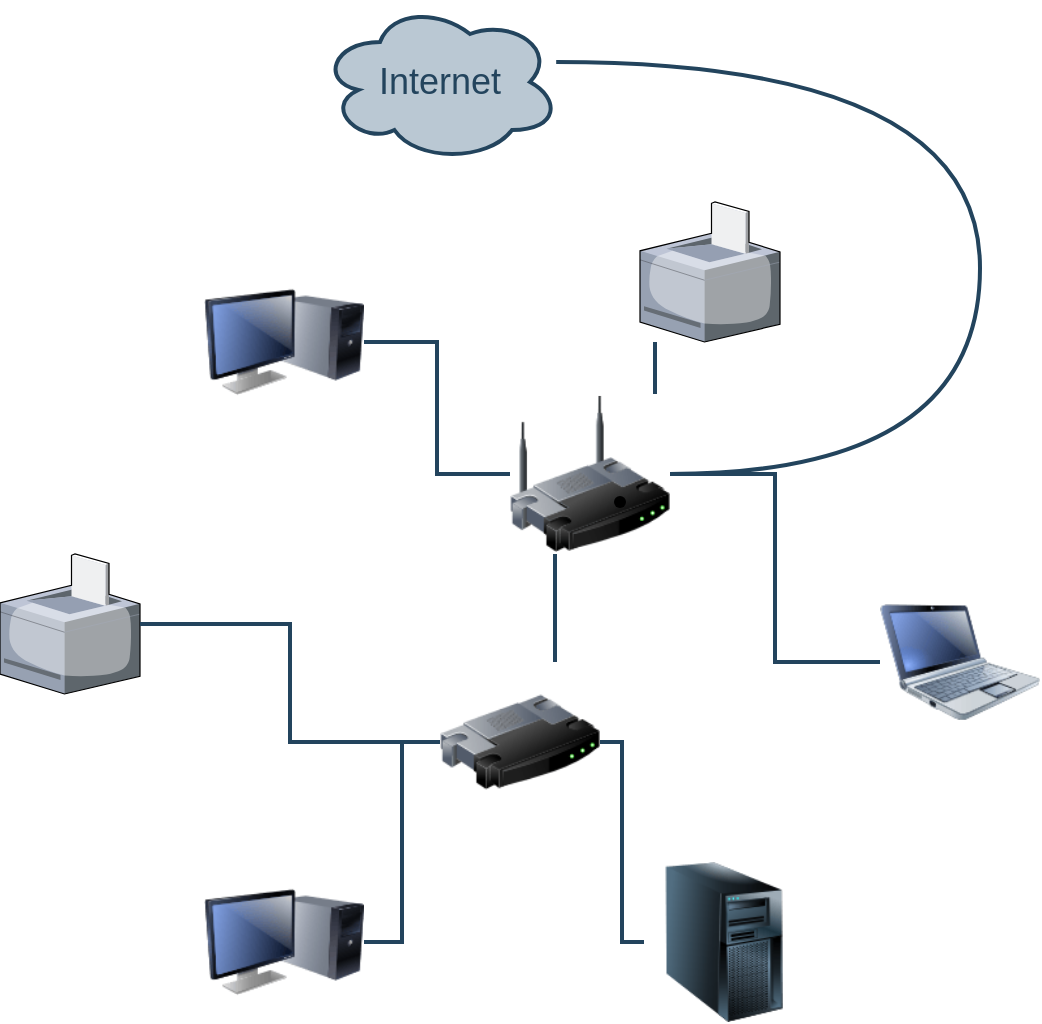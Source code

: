 <mxfile version="17.2.1" type="github">
  <diagram id="a45cf8ec-cd66-6f27-3ac3-be6e809c9e4a" name="Page-1">
    <mxGraphModel dx="670" dy="1961" grid="1" gridSize="10" guides="1" tooltips="1" connect="1" arrows="1" fold="1" page="1" pageScale="1" pageWidth="827" pageHeight="1169" background="none" math="0" shadow="0">
      <root>
        <mxCell id="0" />
        <mxCell id="1" parent="0" />
        <mxCell id="19" value="Internet" style="ellipse;shape=cloud;whiteSpace=wrap;html=1;shadow=0;strokeColor=#23445D;fillColor=#BAC8D3;gradientColor=none;fontSize=18;fontColor=#23445D;gradientDirection=north;fontStyle=0;strokeWidth=2;" parent="1" vertex="1">
          <mxGeometry x="1260" y="-690" width="120" height="80" as="geometry" />
        </mxCell>
        <mxCell id="42" value="" style="image;html=1;image=img/lib/clip_art/computers/Server_Tower_128x128.png;shadow=0;strokeColor=#000000;fillColor=#FFFFFF;gradientColor=none;fontSize=18;fontColor=#F08705;fontStyle=0" parent="1" vertex="1">
          <mxGeometry x="1422" y="-260" width="80" height="80" as="geometry" />
        </mxCell>
        <mxCell id="51" value="" style="image;html=1;image=img/lib/clip_art/networking/Router_128x128.png;shadow=0;strokeColor=#000000;fillColor=#FFFFFF;gradientColor=none;fontSize=18;fontColor=#F08705;fontStyle=0" parent="1" vertex="1">
          <mxGeometry x="1320" y="-360" width="80" height="80" as="geometry" />
        </mxCell>
        <mxCell id="54" value="" style="image;html=1;image=img/lib/clip_art/computers/Monitor_Tower_128x128.png;shadow=0;strokeColor=#000000;fillColor=#FFFFFF;gradientColor=none;fontSize=18;fontColor=#F08705;fontStyle=0" parent="1" vertex="1">
          <mxGeometry x="1202" y="-260" width="80" height="80" as="geometry" />
        </mxCell>
        <mxCell id="57" value="" style="image;html=1;image=img/lib/clip_art/networking/Wireless_Router_128x128.png;shadow=0;strokeColor=#000000;fillColor=#FFFFFF;gradientColor=none;fontSize=18;fontColor=#F08705;fontStyle=0" parent="1" vertex="1">
          <mxGeometry x="1355" y="-494" width="80" height="80" as="geometry" />
        </mxCell>
        <mxCell id="59" value="" style="image;html=1;image=img/lib/clip_art/computers/Netbook_128x128.png;shadow=0;strokeColor=#000000;fillColor=#FFFFFF;gradientColor=none;fontSize=18;fontColor=#F08705;fontStyle=0" parent="1" vertex="1">
          <mxGeometry x="1540" y="-400" width="80" height="80" as="geometry" />
        </mxCell>
        <mxCell id="124" style="edgeStyle=orthogonalEdgeStyle;rounded=0;html=1;startArrow=none;startFill=0;endArrow=none;endFill=0;fontSize=18;fontColor=#F08705;strokeColor=#23445D;strokeWidth=2;curved=1;fontStyle=0;exitX=1;exitY=0.5;exitDx=0;exitDy=0;" parent="1" source="57" target="19" edge="1">
          <mxGeometry relative="1" as="geometry">
            <Array as="points">
              <mxPoint x="1590" y="-454" />
              <mxPoint x="1590" y="-660" />
            </Array>
          </mxGeometry>
        </mxCell>
        <mxCell id="144" value="" style="edgeStyle=elbowEdgeStyle;strokeWidth=2;rounded=0;endArrow=none;startArrow=none;startSize=10;endSize=10;dashed=0;html=1;strokeColor=#23445D;fontSize=18;fontColor=#F08705;startFill=0;endFill=0;fontStyle=0;entryX=0;entryY=0.5;entryDx=0;entryDy=0;" parent="1" source="54" target="51" edge="1">
          <mxGeometry relative="1" as="geometry">
            <mxPoint x="1170.462" y="-414.0" as="sourcePoint" />
            <mxPoint x="1169.957" y="-384" as="targetPoint" />
          </mxGeometry>
        </mxCell>
        <mxCell id="146" value="" style="edgeStyle=elbowEdgeStyle;strokeWidth=2;rounded=0;endArrow=none;startArrow=none;startSize=10;endSize=10;dashed=0;html=1;strokeColor=#23445D;fontSize=18;fontColor=#F08705;startFill=0;endFill=0;fontStyle=0" parent="1" source="57" target="h5x_r5c2FKlsVPFF2vuQ-172" edge="1">
          <mxGeometry relative="1" as="geometry">
            <mxPoint x="1189.628" y="-393.802" as="sourcePoint" />
            <mxPoint x="1395.174" y="-384" as="targetPoint" />
          </mxGeometry>
        </mxCell>
        <mxCell id="h5x_r5c2FKlsVPFF2vuQ-172" value="" style="image;html=1;image=img/lib/clip_art/computers/Monitor_Tower_128x128.png;shadow=0;strokeColor=#000000;fillColor=#FFFFFF;gradientColor=none;fontSize=18;fontColor=#F08705;fontStyle=0" vertex="1" parent="1">
          <mxGeometry x="1202" y="-560" width="80" height="80" as="geometry" />
        </mxCell>
        <mxCell id="h5x_r5c2FKlsVPFF2vuQ-178" value="" style="edgeStyle=elbowEdgeStyle;strokeWidth=2;rounded=0;endArrow=none;startArrow=none;startSize=10;endSize=10;dashed=0;html=1;strokeColor=#23445D;fontSize=18;fontColor=#F08705;startFill=0;endFill=0;fontStyle=0" edge="1" parent="1" source="57" target="51">
          <mxGeometry relative="1" as="geometry">
            <mxPoint x="1179.957" y="-404" as="sourcePoint" />
            <mxPoint x="1179.957" y="-374" as="targetPoint" />
          </mxGeometry>
        </mxCell>
        <mxCell id="h5x_r5c2FKlsVPFF2vuQ-179" value="" style="edgeStyle=elbowEdgeStyle;strokeWidth=2;rounded=0;endArrow=none;startArrow=none;startSize=10;endSize=10;dashed=0;html=1;strokeColor=#23445D;fontSize=18;fontColor=#F08705;startFill=0;endFill=0;fontStyle=0;" edge="1" parent="1" source="42" target="51">
          <mxGeometry relative="1" as="geometry">
            <mxPoint x="1292" y="-200" as="sourcePoint" />
            <mxPoint x="1330" y="-310" as="targetPoint" />
          </mxGeometry>
        </mxCell>
        <mxCell id="h5x_r5c2FKlsVPFF2vuQ-180" value="" style="shape=waypoint;sketch=0;size=6;pointerEvents=1;points=[];fillColor=#FFFFFF;resizable=0;rotatable=0;perimeter=centerPerimeter;snapToPoint=1;fontSize=18;verticalAlign=top;strokeColor=#000000;fontColor=#F08705;labelBackgroundColor=default;shadow=0;gradientColor=none;fontStyle=0;" vertex="1" parent="1">
          <mxGeometry x="1390" y="-460" width="40" height="40" as="geometry" />
        </mxCell>
        <mxCell id="h5x_r5c2FKlsVPFF2vuQ-182" value="" style="edgeStyle=elbowEdgeStyle;strokeWidth=2;rounded=0;endArrow=none;startArrow=none;startSize=10;endSize=10;dashed=0;html=1;strokeColor=#23445D;fontSize=18;fontColor=#F08705;startFill=0;endFill=0;fontStyle=0" edge="1" parent="1" source="57" target="59">
          <mxGeometry relative="1" as="geometry">
            <mxPoint x="1387.462" y="-404.0" as="sourcePoint" />
            <mxPoint x="1387.462" y="-350" as="targetPoint" />
          </mxGeometry>
        </mxCell>
        <mxCell id="h5x_r5c2FKlsVPFF2vuQ-183" value="" style="verticalLabelPosition=bottom;sketch=0;aspect=fixed;html=1;verticalAlign=top;strokeColor=none;align=center;outlineConnect=0;shape=mxgraph.citrix.printer;" vertex="1" parent="1">
          <mxGeometry x="1100" y="-414" width="70" height="70" as="geometry" />
        </mxCell>
        <mxCell id="h5x_r5c2FKlsVPFF2vuQ-184" value="" style="edgeStyle=elbowEdgeStyle;strokeWidth=2;rounded=0;endArrow=none;startArrow=none;startSize=10;endSize=10;dashed=0;html=1;strokeColor=#23445D;fontSize=18;fontColor=#F08705;startFill=0;endFill=0;fontStyle=0;" edge="1" parent="1" source="51" target="h5x_r5c2FKlsVPFF2vuQ-183">
          <mxGeometry relative="1" as="geometry">
            <mxPoint x="1387.826" y="-404" as="sourcePoint" />
            <mxPoint x="1387.826" y="-350" as="targetPoint" />
          </mxGeometry>
        </mxCell>
        <mxCell id="h5x_r5c2FKlsVPFF2vuQ-185" value="" style="verticalLabelPosition=bottom;sketch=0;aspect=fixed;html=1;verticalAlign=top;strokeColor=none;align=center;outlineConnect=0;shape=mxgraph.citrix.printer;fontStyle=0" vertex="1" parent="1">
          <mxGeometry x="1420" y="-590" width="70" height="70" as="geometry" />
        </mxCell>
        <mxCell id="h5x_r5c2FKlsVPFF2vuQ-186" value="" style="edgeStyle=elbowEdgeStyle;strokeWidth=2;rounded=0;endArrow=none;startArrow=none;startSize=10;endSize=10;dashed=0;html=1;strokeColor=#23445D;fontSize=18;fontColor=#F08705;startFill=0;endFill=0;fontStyle=0;" edge="1" parent="1" source="57" target="h5x_r5c2FKlsVPFF2vuQ-185">
          <mxGeometry relative="1" as="geometry">
            <mxPoint x="1330" y="-310" as="sourcePoint" />
            <mxPoint x="1180" y="-369" as="targetPoint" />
          </mxGeometry>
        </mxCell>
      </root>
    </mxGraphModel>
  </diagram>
</mxfile>
